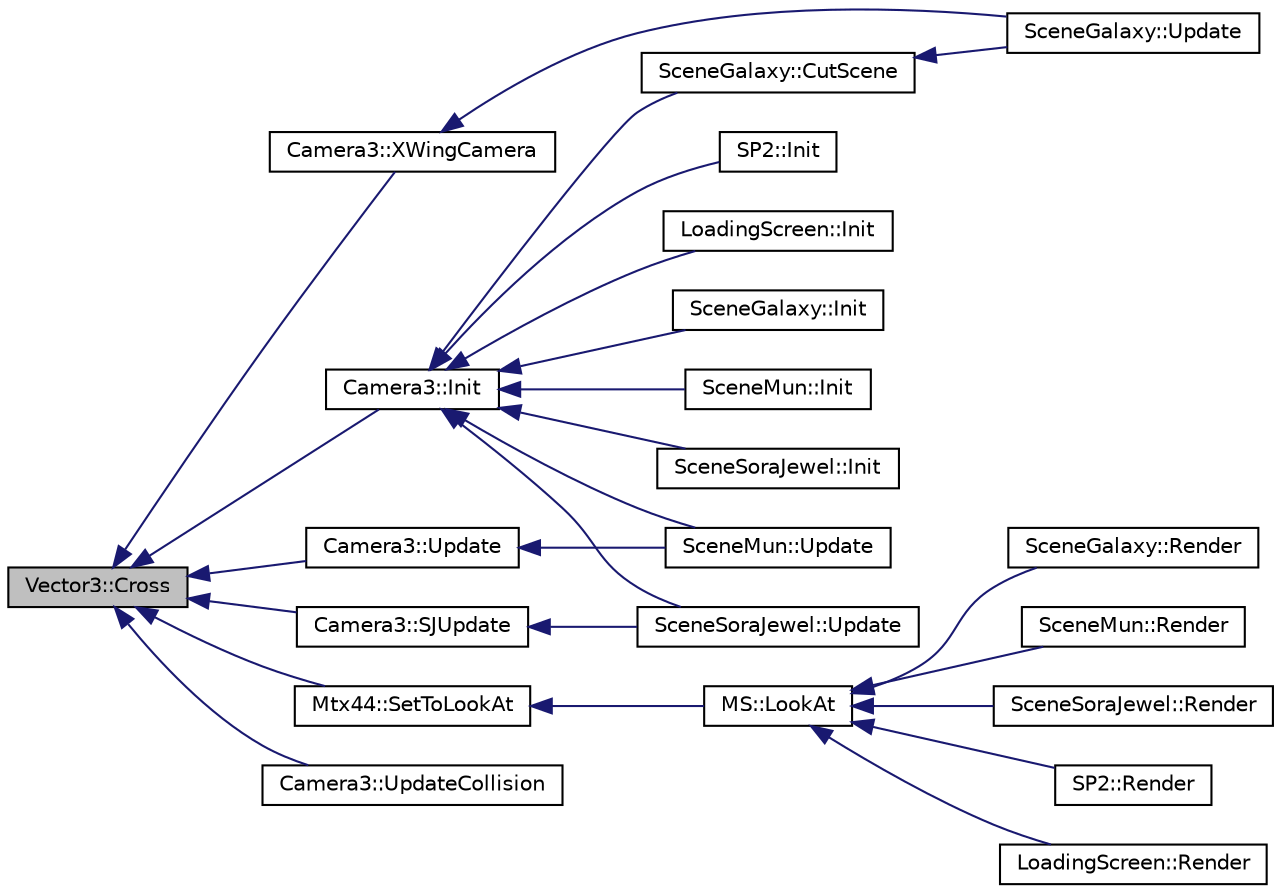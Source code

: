 digraph "Vector3::Cross"
{
  bgcolor="transparent";
  edge [fontname="Helvetica",fontsize="10",labelfontname="Helvetica",labelfontsize="10"];
  node [fontname="Helvetica",fontsize="10",shape=record];
  rankdir="LR";
  Node1 [label="Vector3::Cross",height=0.2,width=0.4,color="black", fillcolor="grey75", style="filled", fontcolor="black"];
  Node1 -> Node2 [dir="back",color="midnightblue",fontsize="10",style="solid",fontname="Helvetica"];
  Node2 [label="Camera3::Init",height=0.2,width=0.4,color="black",URL="$classCamera3.html#a19ed99e698e764c1da3a985cf75eb93f",tooltip="Camera3 initializer. "];
  Node2 -> Node3 [dir="back",color="midnightblue",fontsize="10",style="solid",fontname="Helvetica"];
  Node3 [label="SceneGalaxy::CutScene",height=0.2,width=0.4,color="black",URL="$classSceneGalaxy.html#a6423b415bf29060d3be4598d74f7335f",tooltip="SceneGalaxy CutScene function. "];
  Node3 -> Node4 [dir="back",color="midnightblue",fontsize="10",style="solid",fontname="Helvetica"];
  Node4 [label="SceneGalaxy::Update",height=0.2,width=0.4,color="black",URL="$classSceneGalaxy.html#a20f9275f7788921a7cd843219b9bdeff",tooltip="SceneGalaxy main update function. "];
  Node2 -> Node5 [dir="back",color="midnightblue",fontsize="10",style="solid",fontname="Helvetica"];
  Node5 [label="SP2::Init",height=0.2,width=0.4,color="black",URL="$classSP2.html#a8669c489b6a968f367a4610b254ac992",tooltip="SP2 main initializer function. "];
  Node2 -> Node6 [dir="back",color="midnightblue",fontsize="10",style="solid",fontname="Helvetica"];
  Node6 [label="LoadingScreen::Init",height=0.2,width=0.4,color="black",URL="$classLoadingScreen.html#a7fa77cff0af874a23c6043a80af09da3",tooltip="LoadingScreen main initializer function. "];
  Node2 -> Node7 [dir="back",color="midnightblue",fontsize="10",style="solid",fontname="Helvetica"];
  Node7 [label="SceneGalaxy::Init",height=0.2,width=0.4,color="black",URL="$classSceneGalaxy.html#aee7f7c80c0fcc156b5b6790822cb67e8",tooltip="Scene Galaxy main initializer function. "];
  Node2 -> Node8 [dir="back",color="midnightblue",fontsize="10",style="solid",fontname="Helvetica"];
  Node8 [label="SceneMun::Init",height=0.2,width=0.4,color="black",URL="$classSceneMun.html#a5eec44c082c3ce5c0aa99c16edebaca2",tooltip="Main initialiser function for SceneMun. "];
  Node2 -> Node9 [dir="back",color="midnightblue",fontsize="10",style="solid",fontname="Helvetica"];
  Node9 [label="SceneSoraJewel::Init",height=0.2,width=0.4,color="black",URL="$classSceneSoraJewel.html#abbbb6e7033bb2bac25db0d27738cbc2c",tooltip="This function initialises everything needed for the scene. "];
  Node2 -> Node10 [dir="back",color="midnightblue",fontsize="10",style="solid",fontname="Helvetica"];
  Node10 [label="SceneMun::Update",height=0.2,width=0.4,color="black",URL="$classSceneMun.html#ac31a057e66f46bb4d9a7b3fb1c2cfbb9",tooltip="SceneMun main update Function. "];
  Node2 -> Node11 [dir="back",color="midnightblue",fontsize="10",style="solid",fontname="Helvetica"];
  Node11 [label="SceneSoraJewel::Update",height=0.2,width=0.4,color="black",URL="$classSceneSoraJewel.html#a581a47998e6133291289306656463cb6",tooltip="This function is constantly running to update the scene such as animation and game logics..."];
  Node1 -> Node12 [dir="back",color="midnightblue",fontsize="10",style="solid",fontname="Helvetica"];
  Node12 [label="Mtx44::SetToLookAt",height=0.2,width=0.4,color="black",URL="$classMtx44.html#a7c3d2d30d9ed5bfca2ba97d0e570930f",tooltip="Set matrix to be a lookat matrix. "];
  Node12 -> Node13 [dir="back",color="midnightblue",fontsize="10",style="solid",fontname="Helvetica"];
  Node13 [label="MS::LookAt",height=0.2,width=0.4,color="black",URL="$classMS.html#a2638cd3249260877cc31329978fb6b38",tooltip="Setup lookat matrix and push to matrix stack. "];
  Node13 -> Node14 [dir="back",color="midnightblue",fontsize="10",style="solid",fontname="Helvetica"];
  Node14 [label="SP2::Render",height=0.2,width=0.4,color="black",URL="$classSP2.html#a90159ea511cadcc99364c6f75d108a71",tooltip="SP2 main render function to render everything. "];
  Node13 -> Node15 [dir="back",color="midnightblue",fontsize="10",style="solid",fontname="Helvetica"];
  Node15 [label="LoadingScreen::Render",height=0.2,width=0.4,color="black",URL="$classLoadingScreen.html#a9325ad1fb08d5103eceefefe7cb1d316",tooltip="LoadingScreen main render function to render everything. "];
  Node13 -> Node16 [dir="back",color="midnightblue",fontsize="10",style="solid",fontname="Helvetica"];
  Node16 [label="SceneGalaxy::Render",height=0.2,width=0.4,color="black",URL="$classSceneGalaxy.html#a08eb5a414e64d7dca3a14f1d6d48855a",tooltip="SceneGalaxy Render function. "];
  Node13 -> Node17 [dir="back",color="midnightblue",fontsize="10",style="solid",fontname="Helvetica"];
  Node17 [label="SceneMun::Render",height=0.2,width=0.4,color="black",URL="$classSceneMun.html#aa953e0eaad928335a38aefe9df1021a6",tooltip="SceneMun&#39;s main render function. "];
  Node13 -> Node18 [dir="back",color="midnightblue",fontsize="10",style="solid",fontname="Helvetica"];
  Node18 [label="SceneSoraJewel::Render",height=0.2,width=0.4,color="black",URL="$classSceneSoraJewel.html#a5609b1a03e5d60a01ac655e2f10bcfc9",tooltip="This function is the main and is responsible for getting the OBJ and or mesh to the sccene..."];
  Node1 -> Node19 [dir="back",color="midnightblue",fontsize="10",style="solid",fontname="Helvetica"];
  Node19 [label="Camera3::SJUpdate",height=0.2,width=0.4,color="black",URL="$classCamera3.html#a9b14833d93a40442a53edf635837045c",tooltip="Camera3 SJUpdate funcion. "];
  Node19 -> Node11 [dir="back",color="midnightblue",fontsize="10",style="solid",fontname="Helvetica"];
  Node1 -> Node20 [dir="back",color="midnightblue",fontsize="10",style="solid",fontname="Helvetica"];
  Node20 [label="Camera3::Update",height=0.2,width=0.4,color="black",URL="$classCamera3.html#a1325eb6c97194791fb8da473e2560add",tooltip="Camera3 Update function. "];
  Node20 -> Node10 [dir="back",color="midnightblue",fontsize="10",style="solid",fontname="Helvetica"];
  Node1 -> Node21 [dir="back",color="midnightblue",fontsize="10",style="solid",fontname="Helvetica"];
  Node21 [label="Camera3::UpdateCollision",height=0.2,width=0.4,color="black",URL="$classCamera3.html#a9cae806b6aeb0cef0650ddbcc73b465c",tooltip="Camera3 UpdateCollision function. "];
  Node1 -> Node22 [dir="back",color="midnightblue",fontsize="10",style="solid",fontname="Helvetica"];
  Node22 [label="Camera3::XWingCamera",height=0.2,width=0.4,color="black",URL="$classCamera3.html#a94a1b58131f6af3e0f46152c6928921a",tooltip="Camera3 XWingCamera function. "];
  Node22 -> Node4 [dir="back",color="midnightblue",fontsize="10",style="solid",fontname="Helvetica"];
}
